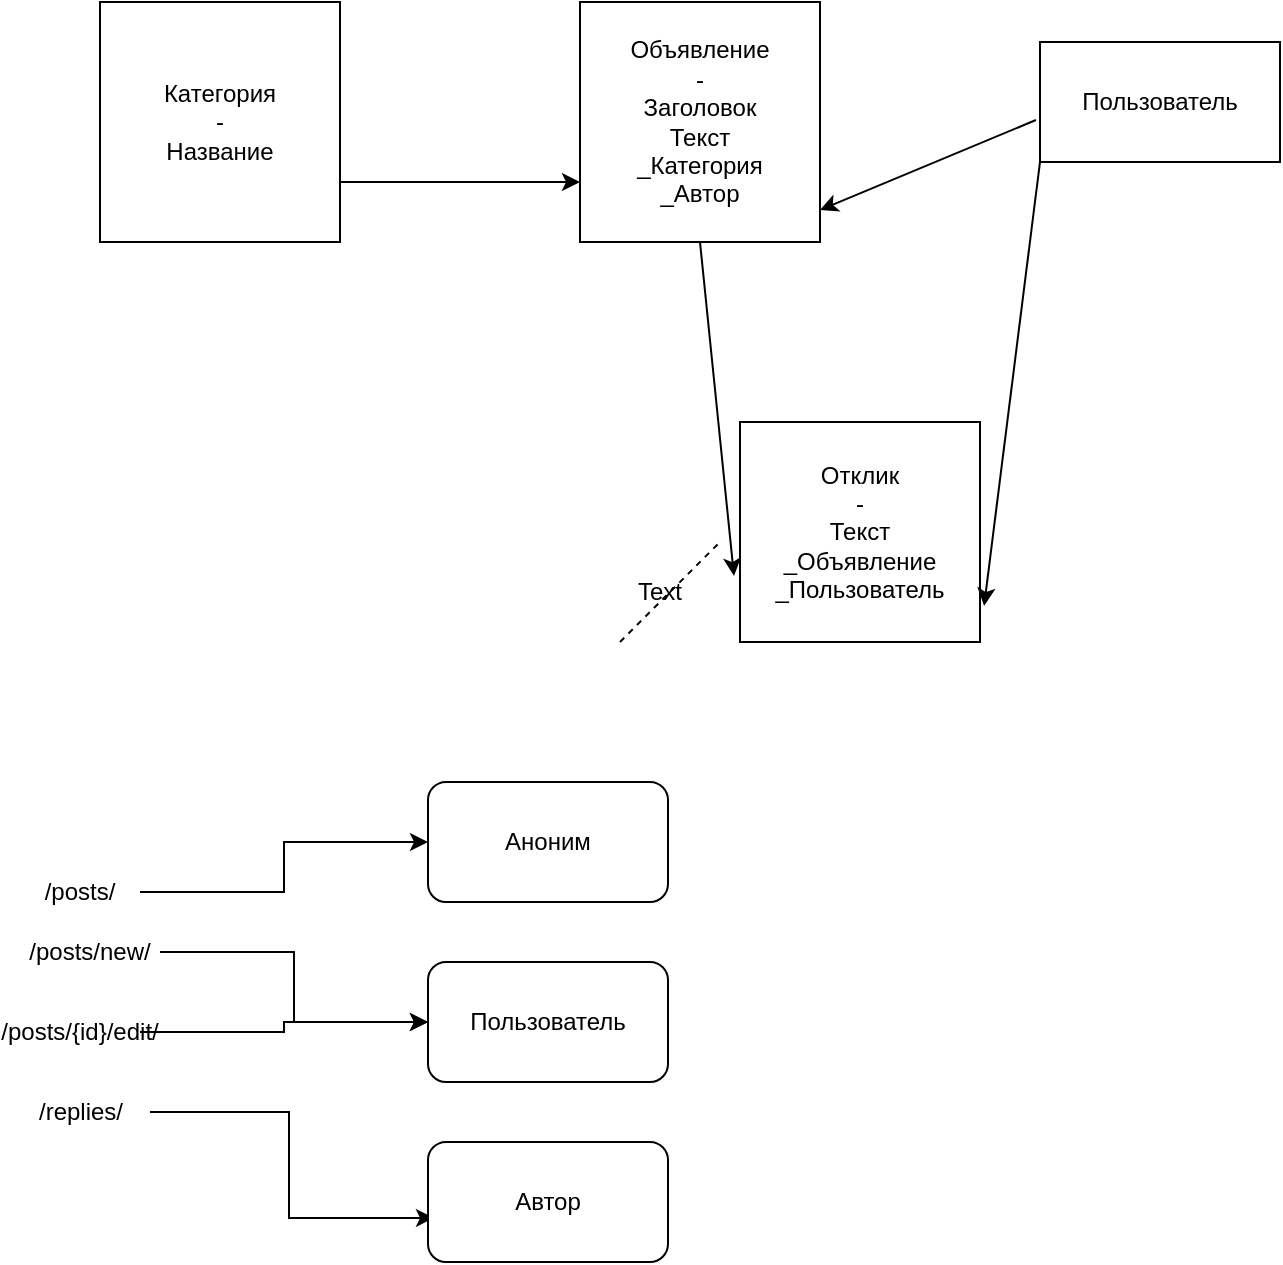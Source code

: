 <mxfile version="21.7.5" type="github">
  <diagram name="Страница — 1" id="vfKjOQXoUGshC3BoMYxM">
    <mxGraphModel dx="1434" dy="790" grid="1" gridSize="10" guides="1" tooltips="1" connect="1" arrows="1" fold="1" page="1" pageScale="1" pageWidth="827" pageHeight="1169" math="0" shadow="0">
      <root>
        <mxCell id="0" />
        <mxCell id="1" parent="0" />
        <mxCell id="4qAACkoiJAU7j9dFH4ub-1" value="Категория&lt;br&gt;-&lt;br&gt;Название" style="rounded=0;whiteSpace=wrap;html=1;" parent="1" vertex="1">
          <mxGeometry x="130" y="110" width="120" height="120" as="geometry" />
        </mxCell>
        <mxCell id="4qAACkoiJAU7j9dFH4ub-2" value="Объявление&lt;br&gt;-&lt;br&gt;Заголовок&lt;br&gt;Текст&lt;br&gt;_Категория&lt;br&gt;_Автор" style="rounded=0;whiteSpace=wrap;html=1;" parent="1" vertex="1">
          <mxGeometry x="370" y="110" width="120" height="120" as="geometry" />
        </mxCell>
        <mxCell id="4qAACkoiJAU7j9dFH4ub-3" value="" style="endArrow=classic;html=1;rounded=0;exitX=1;exitY=0.75;exitDx=0;exitDy=0;entryX=0;entryY=0.75;entryDx=0;entryDy=0;" parent="1" source="4qAACkoiJAU7j9dFH4ub-1" target="4qAACkoiJAU7j9dFH4ub-2" edge="1">
          <mxGeometry width="50" height="50" relative="1" as="geometry">
            <mxPoint x="390" y="430" as="sourcePoint" />
            <mxPoint x="440" y="380" as="targetPoint" />
          </mxGeometry>
        </mxCell>
        <mxCell id="4qAACkoiJAU7j9dFH4ub-4" value="Пользователь" style="rounded=0;whiteSpace=wrap;html=1;" parent="1" vertex="1">
          <mxGeometry x="600" y="130" width="120" height="60" as="geometry" />
        </mxCell>
        <mxCell id="4qAACkoiJAU7j9dFH4ub-5" value="" style="endArrow=classic;html=1;rounded=0;exitX=-0.017;exitY=0.65;exitDx=0;exitDy=0;exitPerimeter=0;entryX=1;entryY=0.867;entryDx=0;entryDy=0;entryPerimeter=0;" parent="1" source="4qAACkoiJAU7j9dFH4ub-4" target="4qAACkoiJAU7j9dFH4ub-2" edge="1">
          <mxGeometry width="50" height="50" relative="1" as="geometry">
            <mxPoint x="390" y="430" as="sourcePoint" />
            <mxPoint x="440" y="380" as="targetPoint" />
          </mxGeometry>
        </mxCell>
        <mxCell id="4qAACkoiJAU7j9dFH4ub-6" value="Отклик&lt;br&gt;-&lt;br&gt;Текст&lt;br&gt;_Объявление&lt;br&gt;_Пользователь" style="rounded=0;whiteSpace=wrap;html=1;" parent="1" vertex="1">
          <mxGeometry x="450" y="320" width="120" height="110" as="geometry" />
        </mxCell>
        <mxCell id="4qAACkoiJAU7j9dFH4ub-7" value="" style="endArrow=classic;html=1;rounded=0;exitX=0;exitY=1;exitDx=0;exitDy=0;entryX=1.017;entryY=0.836;entryDx=0;entryDy=0;entryPerimeter=0;" parent="1" source="4qAACkoiJAU7j9dFH4ub-4" target="4qAACkoiJAU7j9dFH4ub-6" edge="1">
          <mxGeometry width="50" height="50" relative="1" as="geometry">
            <mxPoint x="390" y="430" as="sourcePoint" />
            <mxPoint x="440" y="380" as="targetPoint" />
          </mxGeometry>
        </mxCell>
        <mxCell id="4qAACkoiJAU7j9dFH4ub-8" value="" style="endArrow=classic;html=1;rounded=0;exitX=0.5;exitY=1;exitDx=0;exitDy=0;entryX=-0.025;entryY=0.7;entryDx=0;entryDy=0;entryPerimeter=0;" parent="1" source="4qAACkoiJAU7j9dFH4ub-2" target="4qAACkoiJAU7j9dFH4ub-6" edge="1">
          <mxGeometry width="50" height="50" relative="1" as="geometry">
            <mxPoint x="390" y="430" as="sourcePoint" />
            <mxPoint x="440" y="380" as="targetPoint" />
          </mxGeometry>
        </mxCell>
        <mxCell id="CneesRJP_i-3Xoq1E1wG-9" style="edgeStyle=orthogonalEdgeStyle;rounded=0;orthogonalLoop=1;jettySize=auto;html=1;entryX=0;entryY=0.5;entryDx=0;entryDy=0;" edge="1" parent="1" source="4qAACkoiJAU7j9dFH4ub-9" target="CneesRJP_i-3Xoq1E1wG-5">
          <mxGeometry relative="1" as="geometry" />
        </mxCell>
        <mxCell id="4qAACkoiJAU7j9dFH4ub-9" value="/posts/" style="text;html=1;strokeColor=none;fillColor=none;align=center;verticalAlign=middle;whiteSpace=wrap;rounded=0;" parent="1" vertex="1">
          <mxGeometry x="90" y="540" width="60" height="30" as="geometry" />
        </mxCell>
        <mxCell id="CneesRJP_i-3Xoq1E1wG-1" value="Text" style="text;html=1;strokeColor=none;fillColor=none;align=center;verticalAlign=middle;whiteSpace=wrap;rounded=0;" vertex="1" parent="1">
          <mxGeometry x="380" y="390" width="60" height="30" as="geometry" />
        </mxCell>
        <mxCell id="CneesRJP_i-3Xoq1E1wG-12" style="edgeStyle=orthogonalEdgeStyle;rounded=0;orthogonalLoop=1;jettySize=auto;html=1;entryX=0.025;entryY=0.633;entryDx=0;entryDy=0;entryPerimeter=0;" edge="1" parent="1" source="CneesRJP_i-3Xoq1E1wG-2" target="CneesRJP_i-3Xoq1E1wG-7">
          <mxGeometry relative="1" as="geometry" />
        </mxCell>
        <mxCell id="CneesRJP_i-3Xoq1E1wG-2" value="/replies/" style="text;html=1;align=center;verticalAlign=middle;resizable=0;points=[];autosize=1;strokeColor=none;fillColor=none;" vertex="1" parent="1">
          <mxGeometry x="85" y="650" width="70" height="30" as="geometry" />
        </mxCell>
        <mxCell id="CneesRJP_i-3Xoq1E1wG-10" style="edgeStyle=orthogonalEdgeStyle;rounded=0;orthogonalLoop=1;jettySize=auto;html=1;entryX=0;entryY=0.5;entryDx=0;entryDy=0;" edge="1" parent="1" source="CneesRJP_i-3Xoq1E1wG-3" target="CneesRJP_i-3Xoq1E1wG-6">
          <mxGeometry relative="1" as="geometry" />
        </mxCell>
        <mxCell id="CneesRJP_i-3Xoq1E1wG-3" value="/posts/new/" style="text;html=1;strokeColor=none;fillColor=none;align=center;verticalAlign=middle;whiteSpace=wrap;rounded=0;" vertex="1" parent="1">
          <mxGeometry x="90" y="570" width="70" height="30" as="geometry" />
        </mxCell>
        <mxCell id="CneesRJP_i-3Xoq1E1wG-11" style="edgeStyle=orthogonalEdgeStyle;rounded=0;orthogonalLoop=1;jettySize=auto;html=1;entryX=0;entryY=0.5;entryDx=0;entryDy=0;" edge="1" parent="1" source="CneesRJP_i-3Xoq1E1wG-4" target="CneesRJP_i-3Xoq1E1wG-6">
          <mxGeometry relative="1" as="geometry" />
        </mxCell>
        <mxCell id="CneesRJP_i-3Xoq1E1wG-4" value="/posts/{id}/edit/" style="text;html=1;strokeColor=none;fillColor=none;align=center;verticalAlign=middle;whiteSpace=wrap;rounded=0;" vertex="1" parent="1">
          <mxGeometry x="90" y="610" width="60" height="30" as="geometry" />
        </mxCell>
        <mxCell id="CneesRJP_i-3Xoq1E1wG-5" value="Аноним" style="rounded=1;whiteSpace=wrap;html=1;" vertex="1" parent="1">
          <mxGeometry x="294" y="500" width="120" height="60" as="geometry" />
        </mxCell>
        <mxCell id="CneesRJP_i-3Xoq1E1wG-6" value="Пользователь" style="rounded=1;whiteSpace=wrap;html=1;" vertex="1" parent="1">
          <mxGeometry x="294" y="590" width="120" height="60" as="geometry" />
        </mxCell>
        <mxCell id="CneesRJP_i-3Xoq1E1wG-7" value="Автор" style="rounded=1;whiteSpace=wrap;html=1;" vertex="1" parent="1">
          <mxGeometry x="294" y="680" width="120" height="60" as="geometry" />
        </mxCell>
        <mxCell id="CneesRJP_i-3Xoq1E1wG-8" value="" style="endArrow=none;dashed=1;html=1;rounded=0;" edge="1" parent="1">
          <mxGeometry width="50" height="50" relative="1" as="geometry">
            <mxPoint x="390" y="430" as="sourcePoint" />
            <mxPoint x="440" y="380" as="targetPoint" />
          </mxGeometry>
        </mxCell>
      </root>
    </mxGraphModel>
  </diagram>
</mxfile>
